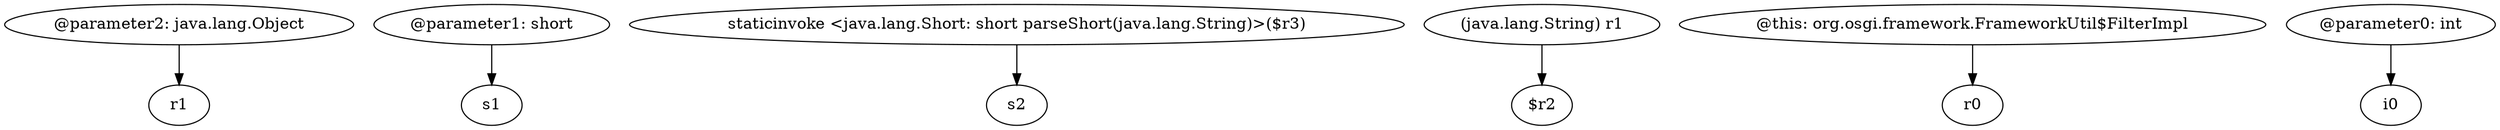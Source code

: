 digraph g {
0[label="@parameter2: java.lang.Object"]
1[label="r1"]
0->1[label=""]
2[label="@parameter1: short"]
3[label="s1"]
2->3[label=""]
4[label="staticinvoke <java.lang.Short: short parseShort(java.lang.String)>($r3)"]
5[label="s2"]
4->5[label=""]
6[label="(java.lang.String) r1"]
7[label="$r2"]
6->7[label=""]
8[label="@this: org.osgi.framework.FrameworkUtil$FilterImpl"]
9[label="r0"]
8->9[label=""]
10[label="@parameter0: int"]
11[label="i0"]
10->11[label=""]
}
